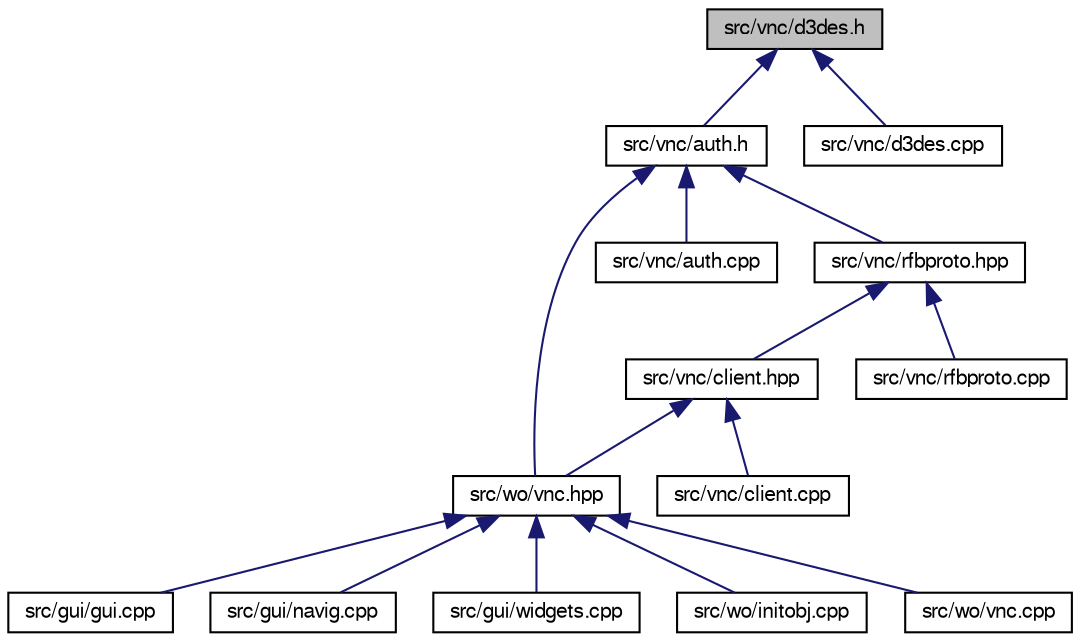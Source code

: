 digraph "src/vnc/d3des.h"
{
 // LATEX_PDF_SIZE
  bgcolor="transparent";
  edge [fontname="FreeSans",fontsize="10",labelfontname="FreeSans",labelfontsize="10"];
  node [fontname="FreeSans",fontsize="10",shape=record];
  Node1 [label="src/vnc/d3des.h",height=0.2,width=0.4,color="black", fillcolor="grey75", style="filled", fontcolor="black",tooltip=" "];
  Node1 -> Node2 [dir="back",color="midnightblue",fontsize="10",style="solid",fontname="FreeSans"];
  Node2 [label="src/vnc/auth.h",height=0.2,width=0.4,color="black",URL="$a01322.html",tooltip=" "];
  Node2 -> Node3 [dir="back",color="midnightblue",fontsize="10",style="solid",fontname="FreeSans"];
  Node3 [label="src/wo/vnc.hpp",height=0.2,width=0.4,color="black",URL="$a00800.html",tooltip=" "];
  Node3 -> Node4 [dir="back",color="midnightblue",fontsize="10",style="solid",fontname="FreeSans"];
  Node4 [label="src/gui/gui.cpp",height=0.2,width=0.4,color="black",URL="$a00206.html",tooltip=" "];
  Node3 -> Node5 [dir="back",color="midnightblue",fontsize="10",style="solid",fontname="FreeSans"];
  Node5 [label="src/gui/navig.cpp",height=0.2,width=0.4,color="black",URL="$a00230.html",tooltip=" "];
  Node3 -> Node6 [dir="back",color="midnightblue",fontsize="10",style="solid",fontname="FreeSans"];
  Node6 [label="src/gui/widgets.cpp",height=0.2,width=0.4,color="black",URL="$a00260.html",tooltip=" "];
  Node3 -> Node7 [dir="back",color="midnightblue",fontsize="10",style="solid",fontname="FreeSans"];
  Node7 [label="src/wo/initobj.cpp",height=0.2,width=0.4,color="black",URL="$a00551.html",tooltip=" "];
  Node3 -> Node8 [dir="back",color="midnightblue",fontsize="10",style="solid",fontname="FreeSans"];
  Node8 [label="src/wo/vnc.cpp",height=0.2,width=0.4,color="black",URL="$a00797.html",tooltip=" "];
  Node2 -> Node9 [dir="back",color="midnightblue",fontsize="10",style="solid",fontname="FreeSans"];
  Node9 [label="src/vnc/auth.cpp",height=0.2,width=0.4,color="black",URL="$a01319.html",tooltip=" "];
  Node2 -> Node10 [dir="back",color="midnightblue",fontsize="10",style="solid",fontname="FreeSans"];
  Node10 [label="src/vnc/rfbproto.hpp",height=0.2,width=0.4,color="black",URL="$a01340.html",tooltip=" "];
  Node10 -> Node11 [dir="back",color="midnightblue",fontsize="10",style="solid",fontname="FreeSans"];
  Node11 [label="src/vnc/client.hpp",height=0.2,width=0.4,color="black",URL="$a01328.html",tooltip=" "];
  Node11 -> Node3 [dir="back",color="midnightblue",fontsize="10",style="solid",fontname="FreeSans"];
  Node11 -> Node12 [dir="back",color="midnightblue",fontsize="10",style="solid",fontname="FreeSans"];
  Node12 [label="src/vnc/client.cpp",height=0.2,width=0.4,color="black",URL="$a01325.html",tooltip=" "];
  Node10 -> Node13 [dir="back",color="midnightblue",fontsize="10",style="solid",fontname="FreeSans"];
  Node13 [label="src/vnc/rfbproto.cpp",height=0.2,width=0.4,color="black",URL="$a01337.html",tooltip=" "];
  Node1 -> Node14 [dir="back",color="midnightblue",fontsize="10",style="solid",fontname="FreeSans"];
  Node14 [label="src/vnc/d3des.cpp",height=0.2,width=0.4,color="black",URL="$a01331.html",tooltip=" "];
}

